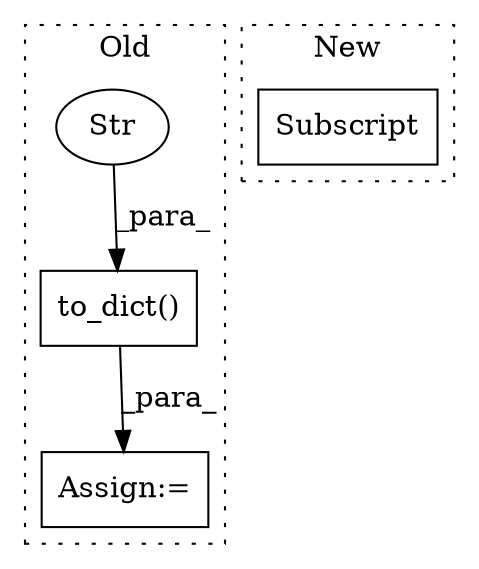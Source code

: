 digraph G {
subgraph cluster0 {
1 [label="to_dict()" a="75" s="2278,2300" l="13,1" shape="box"];
3 [label="Assign:=" a="68" s="2275" l="3" shape="box"];
4 [label="Str" a="66" s="2291" l="9" shape="ellipse"];
label = "Old";
style="dotted";
}
subgraph cluster1 {
2 [label="Subscript" a="63" s="2322,0" l="12,0" shape="box"];
label = "New";
style="dotted";
}
1 -> 3 [label="_para_"];
4 -> 1 [label="_para_"];
}